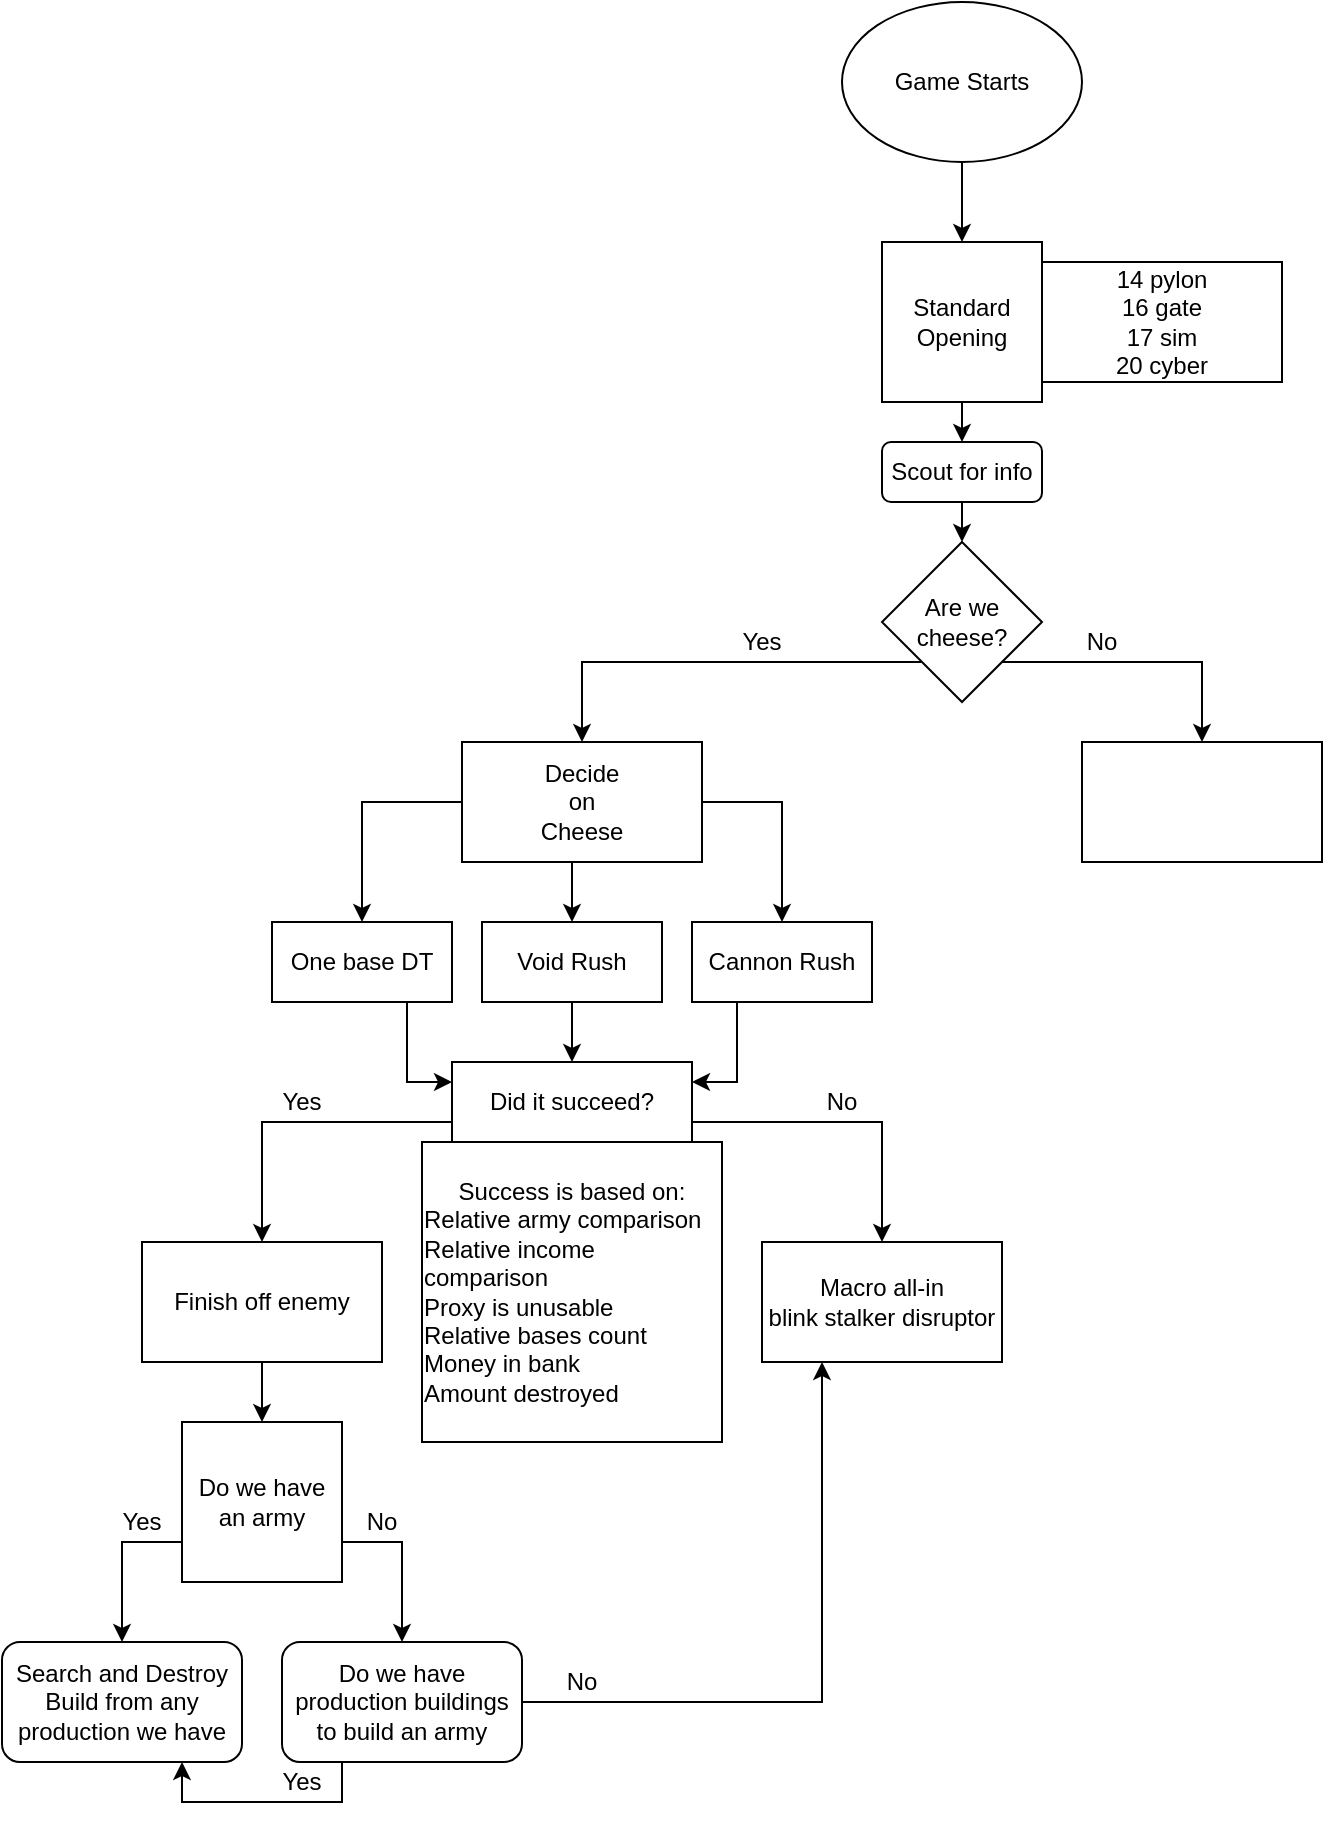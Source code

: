 <mxfile version="14.9.3" type="device"><diagram id="CX8HlOE_zZqc75XFRru6" name="Page-1"><mxGraphModel dx="2028" dy="641" grid="1" gridSize="10" guides="1" tooltips="1" connect="1" arrows="1" fold="1" page="1" pageScale="1" pageWidth="850" pageHeight="1100" math="0" shadow="0"><root><mxCell id="0"/><mxCell id="1" parent="0"/><mxCell id="7KKDSzA9EAHqfhAGPYQM-7" style="edgeStyle=orthogonalEdgeStyle;rounded=0;orthogonalLoop=1;jettySize=auto;html=1;exitX=0.5;exitY=1;exitDx=0;exitDy=0;entryX=0.5;entryY=0;entryDx=0;entryDy=0;" edge="1" parent="1" source="7KKDSzA9EAHqfhAGPYQM-1" target="7KKDSzA9EAHqfhAGPYQM-6"><mxGeometry relative="1" as="geometry"/></mxCell><mxCell id="7KKDSzA9EAHqfhAGPYQM-1" value="Standard Opening" style="whiteSpace=wrap;html=1;aspect=fixed;" vertex="1" parent="1"><mxGeometry x="400" y="150" width="80" height="80" as="geometry"/></mxCell><mxCell id="7KKDSzA9EAHqfhAGPYQM-4" style="edgeStyle=orthogonalEdgeStyle;rounded=0;orthogonalLoop=1;jettySize=auto;html=1;exitX=0.5;exitY=1;exitDx=0;exitDy=0;" edge="1" parent="1" source="7KKDSzA9EAHqfhAGPYQM-2" target="7KKDSzA9EAHqfhAGPYQM-1"><mxGeometry relative="1" as="geometry"/></mxCell><mxCell id="7KKDSzA9EAHqfhAGPYQM-2" value="Game Starts" style="ellipse;whiteSpace=wrap;html=1;" vertex="1" parent="1"><mxGeometry x="380" y="30" width="120" height="80" as="geometry"/></mxCell><mxCell id="7KKDSzA9EAHqfhAGPYQM-11" style="edgeStyle=orthogonalEdgeStyle;rounded=0;orthogonalLoop=1;jettySize=auto;html=1;exitX=0;exitY=1;exitDx=0;exitDy=0;" edge="1" parent="1" source="7KKDSzA9EAHqfhAGPYQM-5" target="7KKDSzA9EAHqfhAGPYQM-9"><mxGeometry relative="1" as="geometry"><mxPoint x="350" y="360" as="sourcePoint"/></mxGeometry></mxCell><mxCell id="7KKDSzA9EAHqfhAGPYQM-12" style="edgeStyle=orthogonalEdgeStyle;rounded=0;orthogonalLoop=1;jettySize=auto;html=1;exitX=1;exitY=1;exitDx=0;exitDy=0;" edge="1" parent="1" source="7KKDSzA9EAHqfhAGPYQM-5" target="7KKDSzA9EAHqfhAGPYQM-10"><mxGeometry relative="1" as="geometry"/></mxCell><mxCell id="7KKDSzA9EAHqfhAGPYQM-5" value="Are we cheese?" style="rhombus;whiteSpace=wrap;html=1;" vertex="1" parent="1"><mxGeometry x="400" y="300" width="80" height="80" as="geometry"/></mxCell><mxCell id="7KKDSzA9EAHqfhAGPYQM-8" style="edgeStyle=orthogonalEdgeStyle;rounded=0;orthogonalLoop=1;jettySize=auto;html=1;exitX=0.5;exitY=1;exitDx=0;exitDy=0;entryX=0.5;entryY=0;entryDx=0;entryDy=0;" edge="1" parent="1" source="7KKDSzA9EAHqfhAGPYQM-6" target="7KKDSzA9EAHqfhAGPYQM-5"><mxGeometry relative="1" as="geometry"/></mxCell><mxCell id="7KKDSzA9EAHqfhAGPYQM-6" value="Scout for info" style="rounded=1;whiteSpace=wrap;html=1;" vertex="1" parent="1"><mxGeometry x="400" y="250" width="80" height="30" as="geometry"/></mxCell><mxCell id="7KKDSzA9EAHqfhAGPYQM-17" style="edgeStyle=orthogonalEdgeStyle;rounded=0;orthogonalLoop=1;jettySize=auto;html=1;exitX=0;exitY=0.5;exitDx=0;exitDy=0;entryX=0.5;entryY=0;entryDx=0;entryDy=0;" edge="1" parent="1" source="7KKDSzA9EAHqfhAGPYQM-9" target="7KKDSzA9EAHqfhAGPYQM-16"><mxGeometry relative="1" as="geometry"/></mxCell><mxCell id="7KKDSzA9EAHqfhAGPYQM-19" style="edgeStyle=orthogonalEdgeStyle;rounded=0;orthogonalLoop=1;jettySize=auto;html=1;exitX=0.5;exitY=1;exitDx=0;exitDy=0;entryX=0.5;entryY=0;entryDx=0;entryDy=0;" edge="1" parent="1" source="7KKDSzA9EAHqfhAGPYQM-9" target="7KKDSzA9EAHqfhAGPYQM-18"><mxGeometry relative="1" as="geometry"/></mxCell><mxCell id="7KKDSzA9EAHqfhAGPYQM-21" style="edgeStyle=orthogonalEdgeStyle;rounded=0;orthogonalLoop=1;jettySize=auto;html=1;exitX=1;exitY=0.5;exitDx=0;exitDy=0;" edge="1" parent="1" source="7KKDSzA9EAHqfhAGPYQM-9" target="7KKDSzA9EAHqfhAGPYQM-20"><mxGeometry relative="1" as="geometry"/></mxCell><mxCell id="7KKDSzA9EAHqfhAGPYQM-9" value="" style="rounded=0;whiteSpace=wrap;html=1;" vertex="1" parent="1"><mxGeometry x="190" y="400" width="120" height="60" as="geometry"/></mxCell><mxCell id="7KKDSzA9EAHqfhAGPYQM-10" value="" style="rounded=0;whiteSpace=wrap;html=1;" vertex="1" parent="1"><mxGeometry x="500" y="400" width="120" height="60" as="geometry"/></mxCell><mxCell id="7KKDSzA9EAHqfhAGPYQM-13" value="Yes" style="text;html=1;strokeColor=none;fillColor=none;align=center;verticalAlign=middle;whiteSpace=wrap;rounded=0;" vertex="1" parent="1"><mxGeometry x="320" y="340" width="40" height="20" as="geometry"/></mxCell><mxCell id="7KKDSzA9EAHqfhAGPYQM-14" value="No" style="text;html=1;strokeColor=none;fillColor=none;align=center;verticalAlign=middle;whiteSpace=wrap;rounded=0;" vertex="1" parent="1"><mxGeometry x="490" y="340" width="40" height="20" as="geometry"/></mxCell><mxCell id="7KKDSzA9EAHqfhAGPYQM-15" value="Decide on Cheese" style="text;html=1;strokeColor=none;fillColor=none;align=center;verticalAlign=middle;whiteSpace=wrap;rounded=0;" vertex="1" parent="1"><mxGeometry x="230" y="420" width="40" height="20" as="geometry"/></mxCell><mxCell id="7KKDSzA9EAHqfhAGPYQM-23" style="edgeStyle=orthogonalEdgeStyle;rounded=0;orthogonalLoop=1;jettySize=auto;html=1;exitX=0.75;exitY=1;exitDx=0;exitDy=0;entryX=0;entryY=0.25;entryDx=0;entryDy=0;" edge="1" parent="1" source="7KKDSzA9EAHqfhAGPYQM-16" target="7KKDSzA9EAHqfhAGPYQM-22"><mxGeometry relative="1" as="geometry"/></mxCell><mxCell id="7KKDSzA9EAHqfhAGPYQM-16" value="One base DT" style="rounded=0;whiteSpace=wrap;html=1;" vertex="1" parent="1"><mxGeometry x="95" y="490" width="90" height="40" as="geometry"/></mxCell><mxCell id="7KKDSzA9EAHqfhAGPYQM-24" style="edgeStyle=orthogonalEdgeStyle;rounded=0;orthogonalLoop=1;jettySize=auto;html=1;exitX=0.5;exitY=1;exitDx=0;exitDy=0;" edge="1" parent="1" source="7KKDSzA9EAHqfhAGPYQM-18" target="7KKDSzA9EAHqfhAGPYQM-22"><mxGeometry relative="1" as="geometry"/></mxCell><mxCell id="7KKDSzA9EAHqfhAGPYQM-18" value="Void Rush" style="rounded=0;whiteSpace=wrap;html=1;" vertex="1" parent="1"><mxGeometry x="200" y="490" width="90" height="40" as="geometry"/></mxCell><mxCell id="7KKDSzA9EAHqfhAGPYQM-25" style="edgeStyle=orthogonalEdgeStyle;rounded=0;orthogonalLoop=1;jettySize=auto;html=1;exitX=0.25;exitY=1;exitDx=0;exitDy=0;entryX=1;entryY=0.25;entryDx=0;entryDy=0;" edge="1" parent="1" source="7KKDSzA9EAHqfhAGPYQM-20" target="7KKDSzA9EAHqfhAGPYQM-22"><mxGeometry relative="1" as="geometry"/></mxCell><mxCell id="7KKDSzA9EAHqfhAGPYQM-20" value="Cannon Rush" style="rounded=0;whiteSpace=wrap;html=1;" vertex="1" parent="1"><mxGeometry x="305" y="490" width="90" height="40" as="geometry"/></mxCell><mxCell id="7KKDSzA9EAHqfhAGPYQM-30" style="edgeStyle=orthogonalEdgeStyle;rounded=0;orthogonalLoop=1;jettySize=auto;html=1;exitX=0;exitY=0.75;exitDx=0;exitDy=0;" edge="1" parent="1" source="7KKDSzA9EAHqfhAGPYQM-22" target="7KKDSzA9EAHqfhAGPYQM-29"><mxGeometry relative="1" as="geometry"/></mxCell><mxCell id="7KKDSzA9EAHqfhAGPYQM-32" style="edgeStyle=orthogonalEdgeStyle;rounded=0;orthogonalLoop=1;jettySize=auto;html=1;exitX=1;exitY=1;exitDx=0;exitDy=0;entryX=0.5;entryY=0;entryDx=0;entryDy=0;" edge="1" parent="1" source="7KKDSzA9EAHqfhAGPYQM-22" target="7KKDSzA9EAHqfhAGPYQM-31"><mxGeometry relative="1" as="geometry"><Array as="points"><mxPoint x="305" y="590"/><mxPoint x="400" y="590"/></Array></mxGeometry></mxCell><mxCell id="7KKDSzA9EAHqfhAGPYQM-22" value="Did it succeed?" style="rounded=0;whiteSpace=wrap;html=1;" vertex="1" parent="1"><mxGeometry x="185" y="560" width="120" height="40" as="geometry"/></mxCell><mxCell id="7KKDSzA9EAHqfhAGPYQM-26" value="Yes" style="text;html=1;strokeColor=none;fillColor=none;align=center;verticalAlign=middle;whiteSpace=wrap;rounded=0;" vertex="1" parent="1"><mxGeometry x="90" y="570" width="40" height="20" as="geometry"/></mxCell><mxCell id="7KKDSzA9EAHqfhAGPYQM-27" value="No" style="text;html=1;strokeColor=none;fillColor=none;align=center;verticalAlign=middle;whiteSpace=wrap;rounded=0;" vertex="1" parent="1"><mxGeometry x="360" y="570" width="40" height="20" as="geometry"/></mxCell><mxCell id="7KKDSzA9EAHqfhAGPYQM-39" style="edgeStyle=orthogonalEdgeStyle;rounded=0;orthogonalLoop=1;jettySize=auto;html=1;exitX=0.5;exitY=1;exitDx=0;exitDy=0;entryX=0.5;entryY=0;entryDx=0;entryDy=0;" edge="1" parent="1" source="7KKDSzA9EAHqfhAGPYQM-29" target="7KKDSzA9EAHqfhAGPYQM-38"><mxGeometry relative="1" as="geometry"/></mxCell><mxCell id="7KKDSzA9EAHqfhAGPYQM-29" value="Finish off enemy" style="rounded=0;whiteSpace=wrap;html=1;" vertex="1" parent="1"><mxGeometry x="30" y="650" width="120" height="60" as="geometry"/></mxCell><mxCell id="7KKDSzA9EAHqfhAGPYQM-31" value="Macro all-in&lt;br&gt;blink stalker disruptor" style="rounded=0;whiteSpace=wrap;html=1;" vertex="1" parent="1"><mxGeometry x="340" y="650" width="120" height="60" as="geometry"/></mxCell><mxCell id="7KKDSzA9EAHqfhAGPYQM-35" value="&lt;span&gt;Success is based on:&lt;/span&gt;&lt;br&gt;&lt;div style=&quot;text-align: left&quot;&gt;&lt;span&gt;Relative army comparison&lt;/span&gt;&lt;/div&gt;&lt;span&gt;&lt;div style=&quot;text-align: left&quot;&gt;&lt;span&gt;Relative income comparison&lt;/span&gt;&lt;/div&gt;&lt;/span&gt;&lt;span&gt;&lt;div style=&quot;text-align: left&quot;&gt;&lt;span&gt;Proxy is unusable&lt;/span&gt;&lt;/div&gt;&lt;/span&gt;&lt;span&gt;&lt;div style=&quot;text-align: left&quot;&gt;&lt;span&gt;Relative bases count&lt;/span&gt;&lt;/div&gt;&lt;/span&gt;&lt;span&gt;&lt;div style=&quot;text-align: left&quot;&gt;&lt;span&gt;Money in bank&lt;/span&gt;&lt;/div&gt;&lt;/span&gt;&lt;span&gt;&lt;div style=&quot;text-align: left&quot;&gt;&lt;span&gt;Amount destroyed&lt;/span&gt;&lt;/div&gt;&lt;/span&gt;" style="whiteSpace=wrap;html=1;aspect=fixed;" vertex="1" parent="1"><mxGeometry x="170" y="600" width="150" height="150" as="geometry"/></mxCell><mxCell id="7KKDSzA9EAHqfhAGPYQM-45" style="edgeStyle=orthogonalEdgeStyle;rounded=0;orthogonalLoop=1;jettySize=auto;html=1;exitX=1;exitY=0.75;exitDx=0;exitDy=0;entryX=0.5;entryY=0;entryDx=0;entryDy=0;" edge="1" parent="1" source="7KKDSzA9EAHqfhAGPYQM-38" target="7KKDSzA9EAHqfhAGPYQM-42"><mxGeometry relative="1" as="geometry"/></mxCell><mxCell id="7KKDSzA9EAHqfhAGPYQM-47" style="edgeStyle=orthogonalEdgeStyle;rounded=0;orthogonalLoop=1;jettySize=auto;html=1;exitX=0;exitY=0.75;exitDx=0;exitDy=0;entryX=0.5;entryY=0;entryDx=0;entryDy=0;" edge="1" parent="1" source="7KKDSzA9EAHqfhAGPYQM-38" target="7KKDSzA9EAHqfhAGPYQM-46"><mxGeometry relative="1" as="geometry"/></mxCell><mxCell id="7KKDSzA9EAHqfhAGPYQM-38" value="Do we have an army" style="whiteSpace=wrap;html=1;aspect=fixed;" vertex="1" parent="1"><mxGeometry x="50" y="740" width="80" height="80" as="geometry"/></mxCell><mxCell id="7KKDSzA9EAHqfhAGPYQM-40" value="Yes" style="text;html=1;strokeColor=none;fillColor=none;align=center;verticalAlign=middle;whiteSpace=wrap;rounded=0;" vertex="1" parent="1"><mxGeometry x="10" y="780" width="40" height="20" as="geometry"/></mxCell><mxCell id="7KKDSzA9EAHqfhAGPYQM-41" value="No" style="text;html=1;strokeColor=none;fillColor=none;align=center;verticalAlign=middle;whiteSpace=wrap;rounded=0;" vertex="1" parent="1"><mxGeometry x="130" y="780" width="40" height="20" as="geometry"/></mxCell><mxCell id="7KKDSzA9EAHqfhAGPYQM-43" style="edgeStyle=orthogonalEdgeStyle;rounded=0;orthogonalLoop=1;jettySize=auto;html=1;exitX=1;exitY=0.5;exitDx=0;exitDy=0;entryX=0.25;entryY=1;entryDx=0;entryDy=0;" edge="1" parent="1" source="7KKDSzA9EAHqfhAGPYQM-42" target="7KKDSzA9EAHqfhAGPYQM-31"><mxGeometry relative="1" as="geometry"/></mxCell><mxCell id="7KKDSzA9EAHqfhAGPYQM-48" style="edgeStyle=orthogonalEdgeStyle;rounded=0;orthogonalLoop=1;jettySize=auto;html=1;exitX=0.25;exitY=1;exitDx=0;exitDy=0;entryX=0.75;entryY=1;entryDx=0;entryDy=0;" edge="1" parent="1" source="7KKDSzA9EAHqfhAGPYQM-42" target="7KKDSzA9EAHqfhAGPYQM-46"><mxGeometry relative="1" as="geometry"/></mxCell><mxCell id="7KKDSzA9EAHqfhAGPYQM-42" value="Do we have production buildings to build an army" style="rounded=1;whiteSpace=wrap;html=1;" vertex="1" parent="1"><mxGeometry x="100" y="850" width="120" height="60" as="geometry"/></mxCell><mxCell id="7KKDSzA9EAHqfhAGPYQM-44" value="No" style="text;html=1;strokeColor=none;fillColor=none;align=center;verticalAlign=middle;whiteSpace=wrap;rounded=0;" vertex="1" parent="1"><mxGeometry x="230" y="860" width="40" height="20" as="geometry"/></mxCell><mxCell id="7KKDSzA9EAHqfhAGPYQM-46" value="Search and Destroy&lt;br&gt;Build from any production we have" style="rounded=1;whiteSpace=wrap;html=1;" vertex="1" parent="1"><mxGeometry x="-40" y="850" width="120" height="60" as="geometry"/></mxCell><mxCell id="7KKDSzA9EAHqfhAGPYQM-49" value="Yes" style="text;html=1;strokeColor=none;fillColor=none;align=center;verticalAlign=middle;whiteSpace=wrap;rounded=0;" vertex="1" parent="1"><mxGeometry x="90" y="910" width="40" height="20" as="geometry"/></mxCell><mxCell id="7KKDSzA9EAHqfhAGPYQM-50" value="14 pylon&lt;br&gt;16 gate&lt;br&gt;17 sim&lt;br&gt;20 cyber" style="rounded=0;whiteSpace=wrap;html=1;" vertex="1" parent="1"><mxGeometry x="480" y="160" width="120" height="60" as="geometry"/></mxCell></root></mxGraphModel></diagram></mxfile>